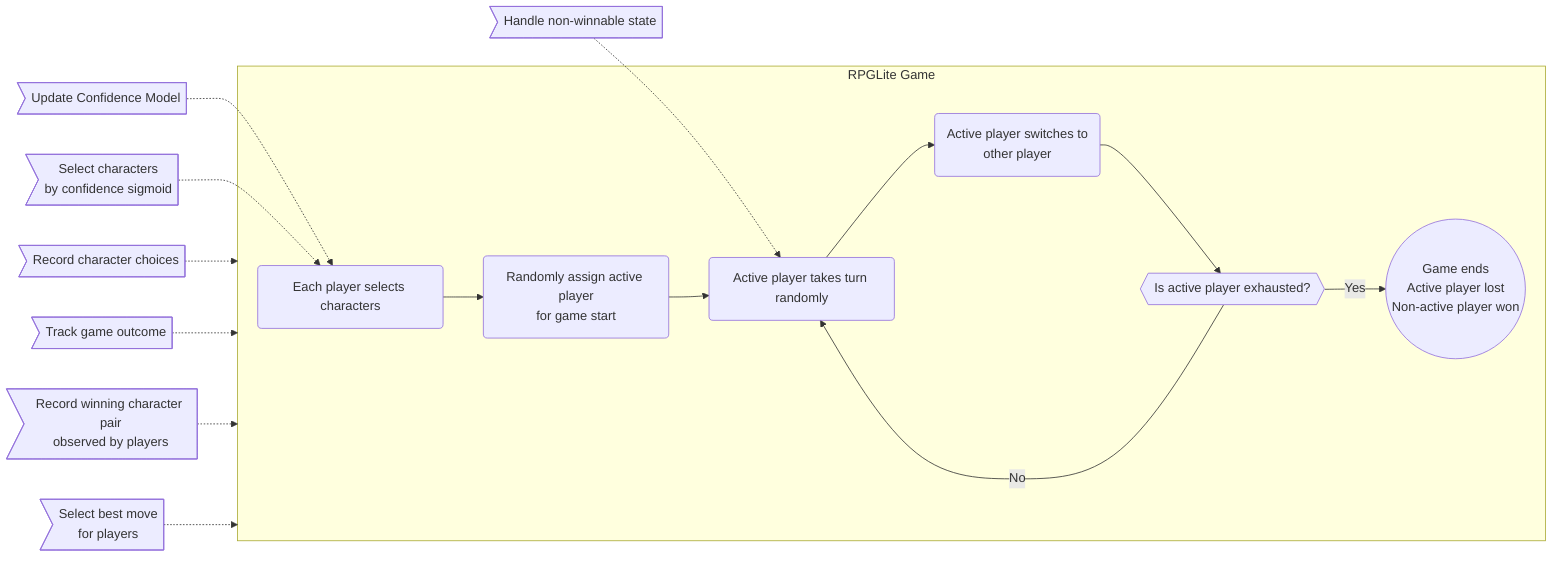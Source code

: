 flowchart LR
    %% Aspects to apply
    %%hyperbolicDecay>Apply hyperbolic decay to\ncharacter choice reasoning]
    updateConfidenceModel>Update Confidence Model]
    %%setupPriorDistribution>Set up prior distribution\nof character preferences]
    %%fuzzLearningByPriorDistribution>Select characters\nby prior distribution]
    chooseBasedOnConfidence>Select characters\nby confidence sigmoid]
    recordChoices>Record character choices]
    trackGameOutcome>Track game outcome]
    recordWinningPair>Record winning character pair\nobserved by players]
    ensureBestMove>Select best move\nfor players]
    cannotWin>Handle non-winnable state]
    
    %% CSS classes for aspects
    %%class hyperbolicDecay aspect
    class updateConfidenceModel aspect
    %%class setupPriorDistribution aspect
    %%class fuzzLearningByPriorDistribution aspect
    class chooseBasedOnConfidence aspect
    class recordChoices aspect
    class trackGameOutcome aspect
    class recordWinningPair aspect
    class ensureBestMove aspect
    class cannotWin aspect
    
    class updateConfidenceModel learningModel
    class chooseBasedOnConfidence learningModel
    
    %% Gameplay steps
    pickChars(Each player selects characters)
    assignFirst(Randomly assign active player\nfor game start)
    takeTurn(Active player takes turn randomly)
    swapActive(Active player switches to\nother player)
    gameEndedCheck{{Is active player exhausted?}}
    gameEnd((Game ends\nActive player lost\nNon-active player won))

    %% Aspects to apply
    %%hyperbolicDecay -.->pickChars
    updateConfidenceModel -.-> pickChars
    %%setupPriorDistribution -.-> pickChars
    %%fuzzLearningByPriorDistribution -.-> pickChars
    chooseBasedOnConfidence -.-> pickChars
    recordChoices -.-> gameplay
    trackGameOutcome -.-> gameplay
    recordWinningPair -.-> gameplay
    ensureBestMove -.-> gameplay

    cannotWin -.-> takeTurn

    %% Gameplay graph
    subgraph gameplay [RPGLite Game]
        pickChars --> assignFirst --> takeTurn --> swapActive --> gameEndedCheck -- Yes --> gameEnd
        gameEndedCheck -- No --> takeTurn
    end